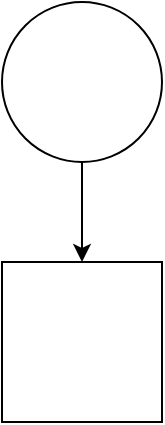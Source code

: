 <mxfile version="10.7.5" type="github"><diagram name="Page-1" id="f1b7ffb7-ca1e-a977-7cf5-a751b3c06c05"><mxGraphModel dx="1394" dy="715" grid="1" gridSize="10" guides="1" tooltips="1" connect="1" arrows="1" fold="1" page="1" pageScale="1" pageWidth="826" pageHeight="1169" background="#ffffff" math="0" shadow="0"><root><mxCell id="0"/><mxCell id="1" parent="0"/><mxCell id="nd1E9IgIE3UwK0SDrthA-1" value="" style="whiteSpace=wrap;html=1;aspect=fixed;" vertex="1" parent="1"><mxGeometry x="260" y="310" width="80" height="80" as="geometry"/></mxCell><mxCell id="nd1E9IgIE3UwK0SDrthA-3" value="" style="edgeStyle=orthogonalEdgeStyle;rounded=0;orthogonalLoop=1;jettySize=auto;html=1;" edge="1" parent="1" source="nd1E9IgIE3UwK0SDrthA-2" target="nd1E9IgIE3UwK0SDrthA-1"><mxGeometry relative="1" as="geometry"><Array as="points"><mxPoint x="300" y="300"/><mxPoint x="300" y="300"/></Array></mxGeometry></mxCell><mxCell id="nd1E9IgIE3UwK0SDrthA-2" value="" style="ellipse;whiteSpace=wrap;html=1;aspect=fixed;" vertex="1" parent="1"><mxGeometry x="260" y="180" width="80" height="80" as="geometry"/></mxCell></root></mxGraphModel></diagram></mxfile>